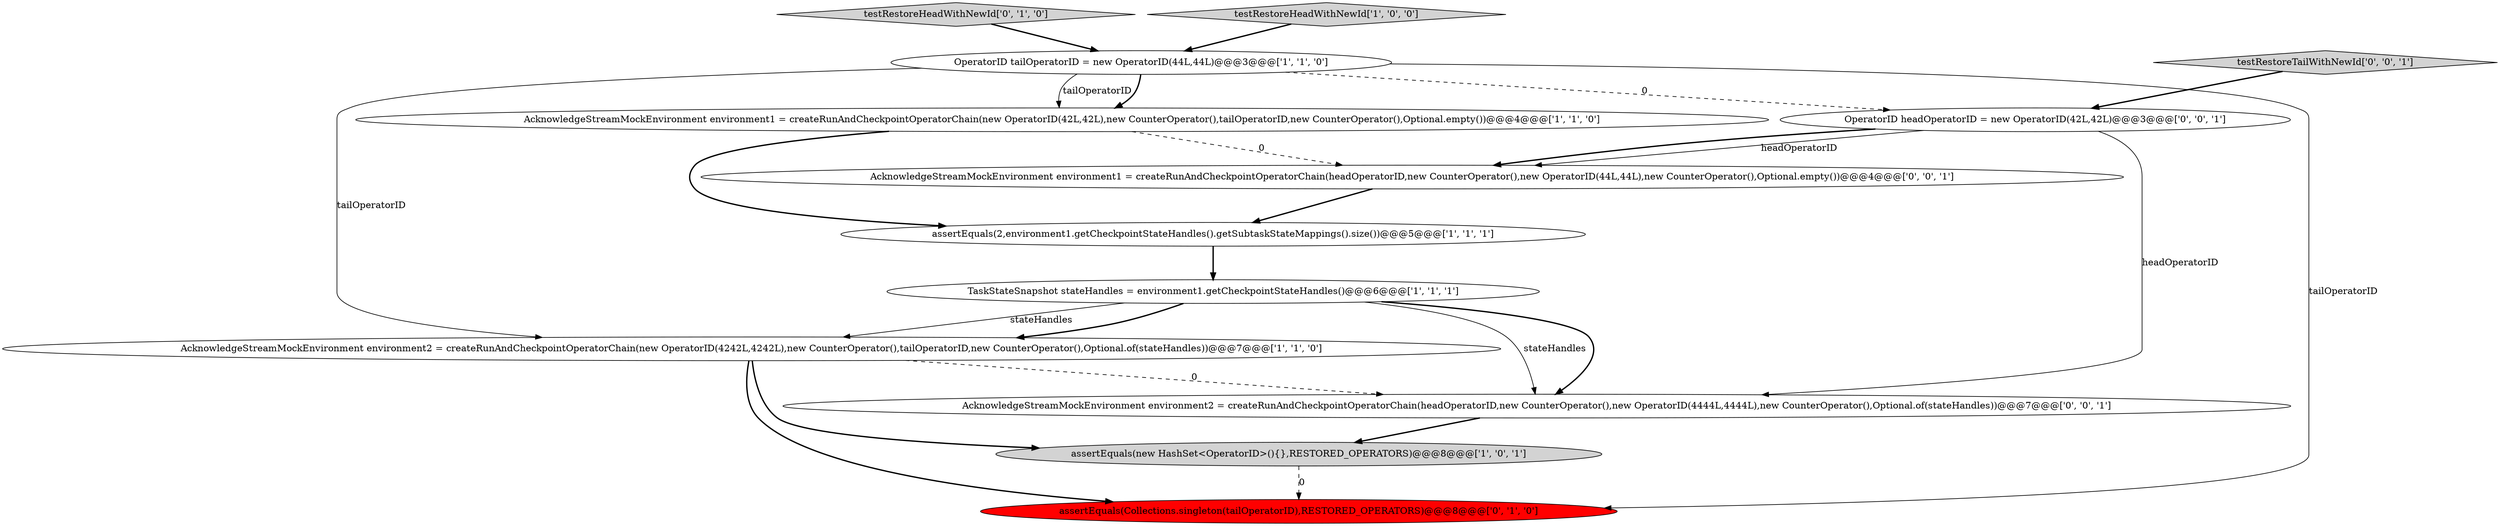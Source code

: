 digraph {
4 [style = filled, label = "AcknowledgeStreamMockEnvironment environment2 = createRunAndCheckpointOperatorChain(new OperatorID(4242L,4242L),new CounterOperator(),tailOperatorID,new CounterOperator(),Optional.of(stateHandles))@@@7@@@['1', '1', '0']", fillcolor = white, shape = ellipse image = "AAA0AAABBB1BBB"];
1 [style = filled, label = "OperatorID tailOperatorID = new OperatorID(44L,44L)@@@3@@@['1', '1', '0']", fillcolor = white, shape = ellipse image = "AAA0AAABBB1BBB"];
7 [style = filled, label = "assertEquals(Collections.singleton(tailOperatorID),RESTORED_OPERATORS)@@@8@@@['0', '1', '0']", fillcolor = red, shape = ellipse image = "AAA1AAABBB2BBB"];
8 [style = filled, label = "testRestoreHeadWithNewId['0', '1', '0']", fillcolor = lightgray, shape = diamond image = "AAA0AAABBB2BBB"];
9 [style = filled, label = "AcknowledgeStreamMockEnvironment environment1 = createRunAndCheckpointOperatorChain(headOperatorID,new CounterOperator(),new OperatorID(44L,44L),new CounterOperator(),Optional.empty())@@@4@@@['0', '0', '1']", fillcolor = white, shape = ellipse image = "AAA0AAABBB3BBB"];
3 [style = filled, label = "assertEquals(2,environment1.getCheckpointStateHandles().getSubtaskStateMappings().size())@@@5@@@['1', '1', '1']", fillcolor = white, shape = ellipse image = "AAA0AAABBB1BBB"];
12 [style = filled, label = "testRestoreTailWithNewId['0', '0', '1']", fillcolor = lightgray, shape = diamond image = "AAA0AAABBB3BBB"];
2 [style = filled, label = "AcknowledgeStreamMockEnvironment environment1 = createRunAndCheckpointOperatorChain(new OperatorID(42L,42L),new CounterOperator(),tailOperatorID,new CounterOperator(),Optional.empty())@@@4@@@['1', '1', '0']", fillcolor = white, shape = ellipse image = "AAA0AAABBB1BBB"];
5 [style = filled, label = "testRestoreHeadWithNewId['1', '0', '0']", fillcolor = lightgray, shape = diamond image = "AAA0AAABBB1BBB"];
11 [style = filled, label = "OperatorID headOperatorID = new OperatorID(42L,42L)@@@3@@@['0', '0', '1']", fillcolor = white, shape = ellipse image = "AAA0AAABBB3BBB"];
6 [style = filled, label = "TaskStateSnapshot stateHandles = environment1.getCheckpointStateHandles()@@@6@@@['1', '1', '1']", fillcolor = white, shape = ellipse image = "AAA0AAABBB1BBB"];
0 [style = filled, label = "assertEquals(new HashSet<OperatorID>(){},RESTORED_OPERATORS)@@@8@@@['1', '0', '1']", fillcolor = lightgray, shape = ellipse image = "AAA0AAABBB1BBB"];
10 [style = filled, label = "AcknowledgeStreamMockEnvironment environment2 = createRunAndCheckpointOperatorChain(headOperatorID,new CounterOperator(),new OperatorID(4444L,4444L),new CounterOperator(),Optional.of(stateHandles))@@@7@@@['0', '0', '1']", fillcolor = white, shape = ellipse image = "AAA0AAABBB3BBB"];
1->2 [style = solid, label="tailOperatorID"];
2->3 [style = bold, label=""];
1->4 [style = solid, label="tailOperatorID"];
12->11 [style = bold, label=""];
3->6 [style = bold, label=""];
11->10 [style = solid, label="headOperatorID"];
11->9 [style = solid, label="headOperatorID"];
11->9 [style = bold, label=""];
4->7 [style = bold, label=""];
4->0 [style = bold, label=""];
8->1 [style = bold, label=""];
6->4 [style = bold, label=""];
5->1 [style = bold, label=""];
6->10 [style = solid, label="stateHandles"];
1->7 [style = solid, label="tailOperatorID"];
2->9 [style = dashed, label="0"];
1->11 [style = dashed, label="0"];
6->10 [style = bold, label=""];
10->0 [style = bold, label=""];
9->3 [style = bold, label=""];
1->2 [style = bold, label=""];
4->10 [style = dashed, label="0"];
0->7 [style = dashed, label="0"];
6->4 [style = solid, label="stateHandles"];
}
